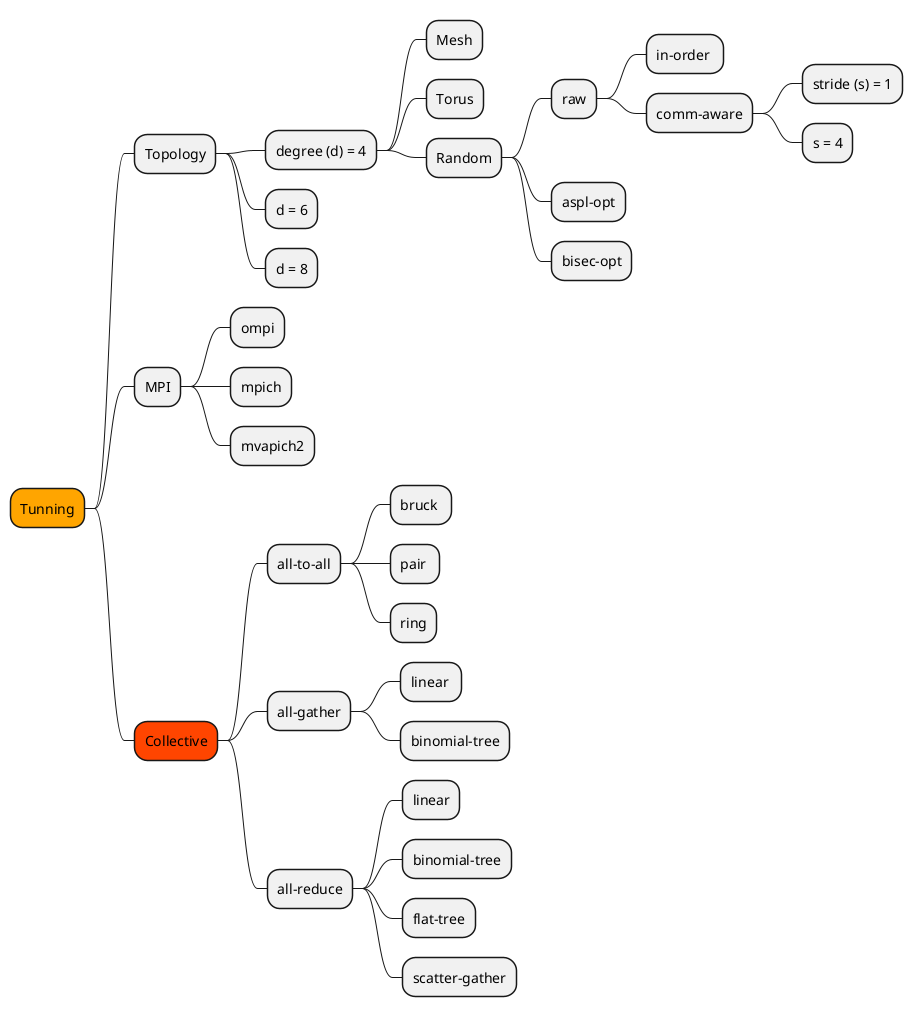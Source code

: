 @startmindmap
*[#orange] Tunning
** Topology
*** degree (d) = 4
**** Mesh
**** Torus
**** Random
***** raw
****** in-order 
****** comm-aware
******* stride (s) = 1
******* s = 4
***** aspl-opt
***** bisec-opt
*** d = 6
*** d = 8
** MPI
*** ompi
*** mpich
*** mvapich2
**[#OrangeRed] Collective
*** all-to-all
**** bruck 
**** pair 
**** ring
*** all-gather
**** linear 
**** binomial-tree
*** all-reduce
**** linear
**** binomial-tree
**** flat-tree
**** scatter-gather
@endmindmap
